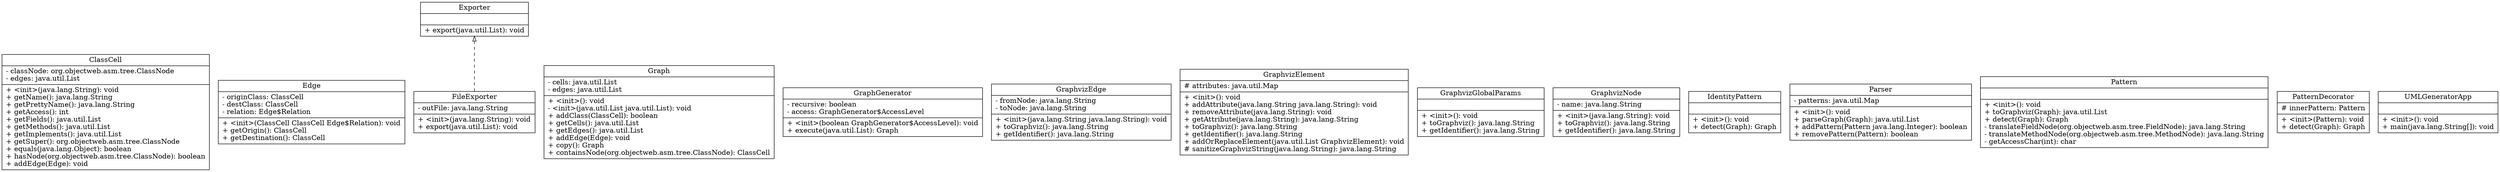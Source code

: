 digraph uml {
rankdir = BT;
"ClassCell" [
	shape = "record",
	label = "{ClassCell|- classNode: org.objectweb.asm.tree.ClassNode\l- edges: java.util.List\l|+ \<init\>(java.lang.String): void\l+ getName(): java.lang.String\l+ getPrettyName(): java.lang.String\l+ getAccess(): int\l+ getFields(): java.util.List\l+ getMethods(): java.util.List\l+ getImplements(): java.util.List\l+ getSuper(): org.objectweb.asm.tree.ClassNode\l+ equals(java.lang.Object): boolean\l+ hasNode(org.objectweb.asm.tree.ClassNode): boolean\l+ addEdge(Edge): void\l}"
];
"Edge" [
	shape = "record",
	label = "{Edge|- originClass: ClassCell\l- destClass: ClassCell\l- relation: Edge$Relation\l|+ \<init\>(ClassCell ClassCell Edge$Relation): void\l+ getOrigin(): ClassCell\l+ getDestination(): ClassCell\l}"
];
"Exporter" [
	shape = "record",
	label = "{Exporter||+ export(java.util.List): void\l}"
];
"FileExporter" [
	shape = "record",
	label = "{FileExporter|- outFile: java.lang.String\l|+ \<init\>(java.lang.String): void\l+ export(java.util.List): void\l}"
];
"Graph" [
	shape = "record",
	label = "{Graph|- cells: java.util.List\l- edges: java.util.List\l|+ \<init\>(): void\l- \<init\>(java.util.List java.util.List): void\l+ addClass(ClassCell): boolean\l+ getCells(): java.util.List\l+ getEdges(): java.util.List\l+ addEdge(Edge): void\l+ copy(): Graph\l+ containsNode(org.objectweb.asm.tree.ClassNode): ClassCell\l}"
];
"GraphGenerator" [
	shape = "record",
	label = "{GraphGenerator|- recursive: boolean\l- access: GraphGenerator$AccessLevel\l|+ \<init\>(boolean GraphGenerator$AccessLevel): void\l+ execute(java.util.List): Graph\l}"
];
"GraphvizEdge" [
	shape = "record",
	label = "{GraphvizEdge|- fromNode: java.lang.String\l- toNode: java.lang.String\l|+ \<init\>(java.lang.String java.lang.String): void\l+ toGraphviz(): java.lang.String\l+ getIdentifier(): java.lang.String\l}"
];
"GraphvizElement" [
	shape = "record",
	label = "{GraphvizElement|# attributes: java.util.Map\l|+ \<init\>(): void\l+ addAttribute(java.lang.String java.lang.String): void\l+ removeAttribute(java.lang.String): void\l+ getAttribute(java.lang.String): java.lang.String\l+ toGraphviz(): java.lang.String\l+ getIdentifier(): java.lang.String\l+ addOrReplaceElement(java.util.List GraphvizElement): void\l# sanitizeGraphvizString(java.lang.String): java.lang.String\l}"
];
"GraphvizGlobalParams" [
	shape = "record",
	label = "{GraphvizGlobalParams||+ \<init\>(): void\l+ toGraphviz(): java.lang.String\l+ getIdentifier(): java.lang.String\l}"
];
"GraphvizNode" [
	shape = "record",
	label = "{GraphvizNode|- name: java.lang.String\l|+ \<init\>(java.lang.String): void\l+ toGraphviz(): java.lang.String\l+ getIdentifier(): java.lang.String\l}"
];
"IdentityPattern" [
	shape = "record",
	label = "{IdentityPattern||+ \<init\>(): void\l+ detect(Graph): Graph\l}"
];
"Parser" [
	shape = "record",
	label = "{Parser|- patterns: java.util.Map\l|+ \<init\>(): void\l+ parseGraph(Graph): java.util.List\l+ addPattern(Pattern java.lang.Integer): boolean\l+ removePattern(Pattern): boolean\l}"
];
"Pattern" [
	shape = "record",
	label = "{Pattern||+ \<init\>(): void\l+ toGraphviz(Graph): java.util.List\l+ detect(Graph): Graph\l- translateFieldNode(org.objectweb.asm.tree.FieldNode): java.lang.String\l- translateMethodNode(org.objectweb.asm.tree.MethodNode): java.lang.String\l- getAccessChar(int): char\l}"
];
"PatternDecorator" [
	shape = "record",
	label = "{PatternDecorator|# innerPattern: Pattern\l|+ \<init\>(Pattern): void\l+ detect(Graph): Graph\l}"
];
"UMLGeneratorApp" [
	shape = "record",
	label = "{UMLGeneratorApp||+ \<init\>(): void\l+ main(java.lang.String[]): void\l}"
];
"FileExporter" -> "Exporter"[
	style = "dashed",
	arrowhead = "onormal"
];
}
